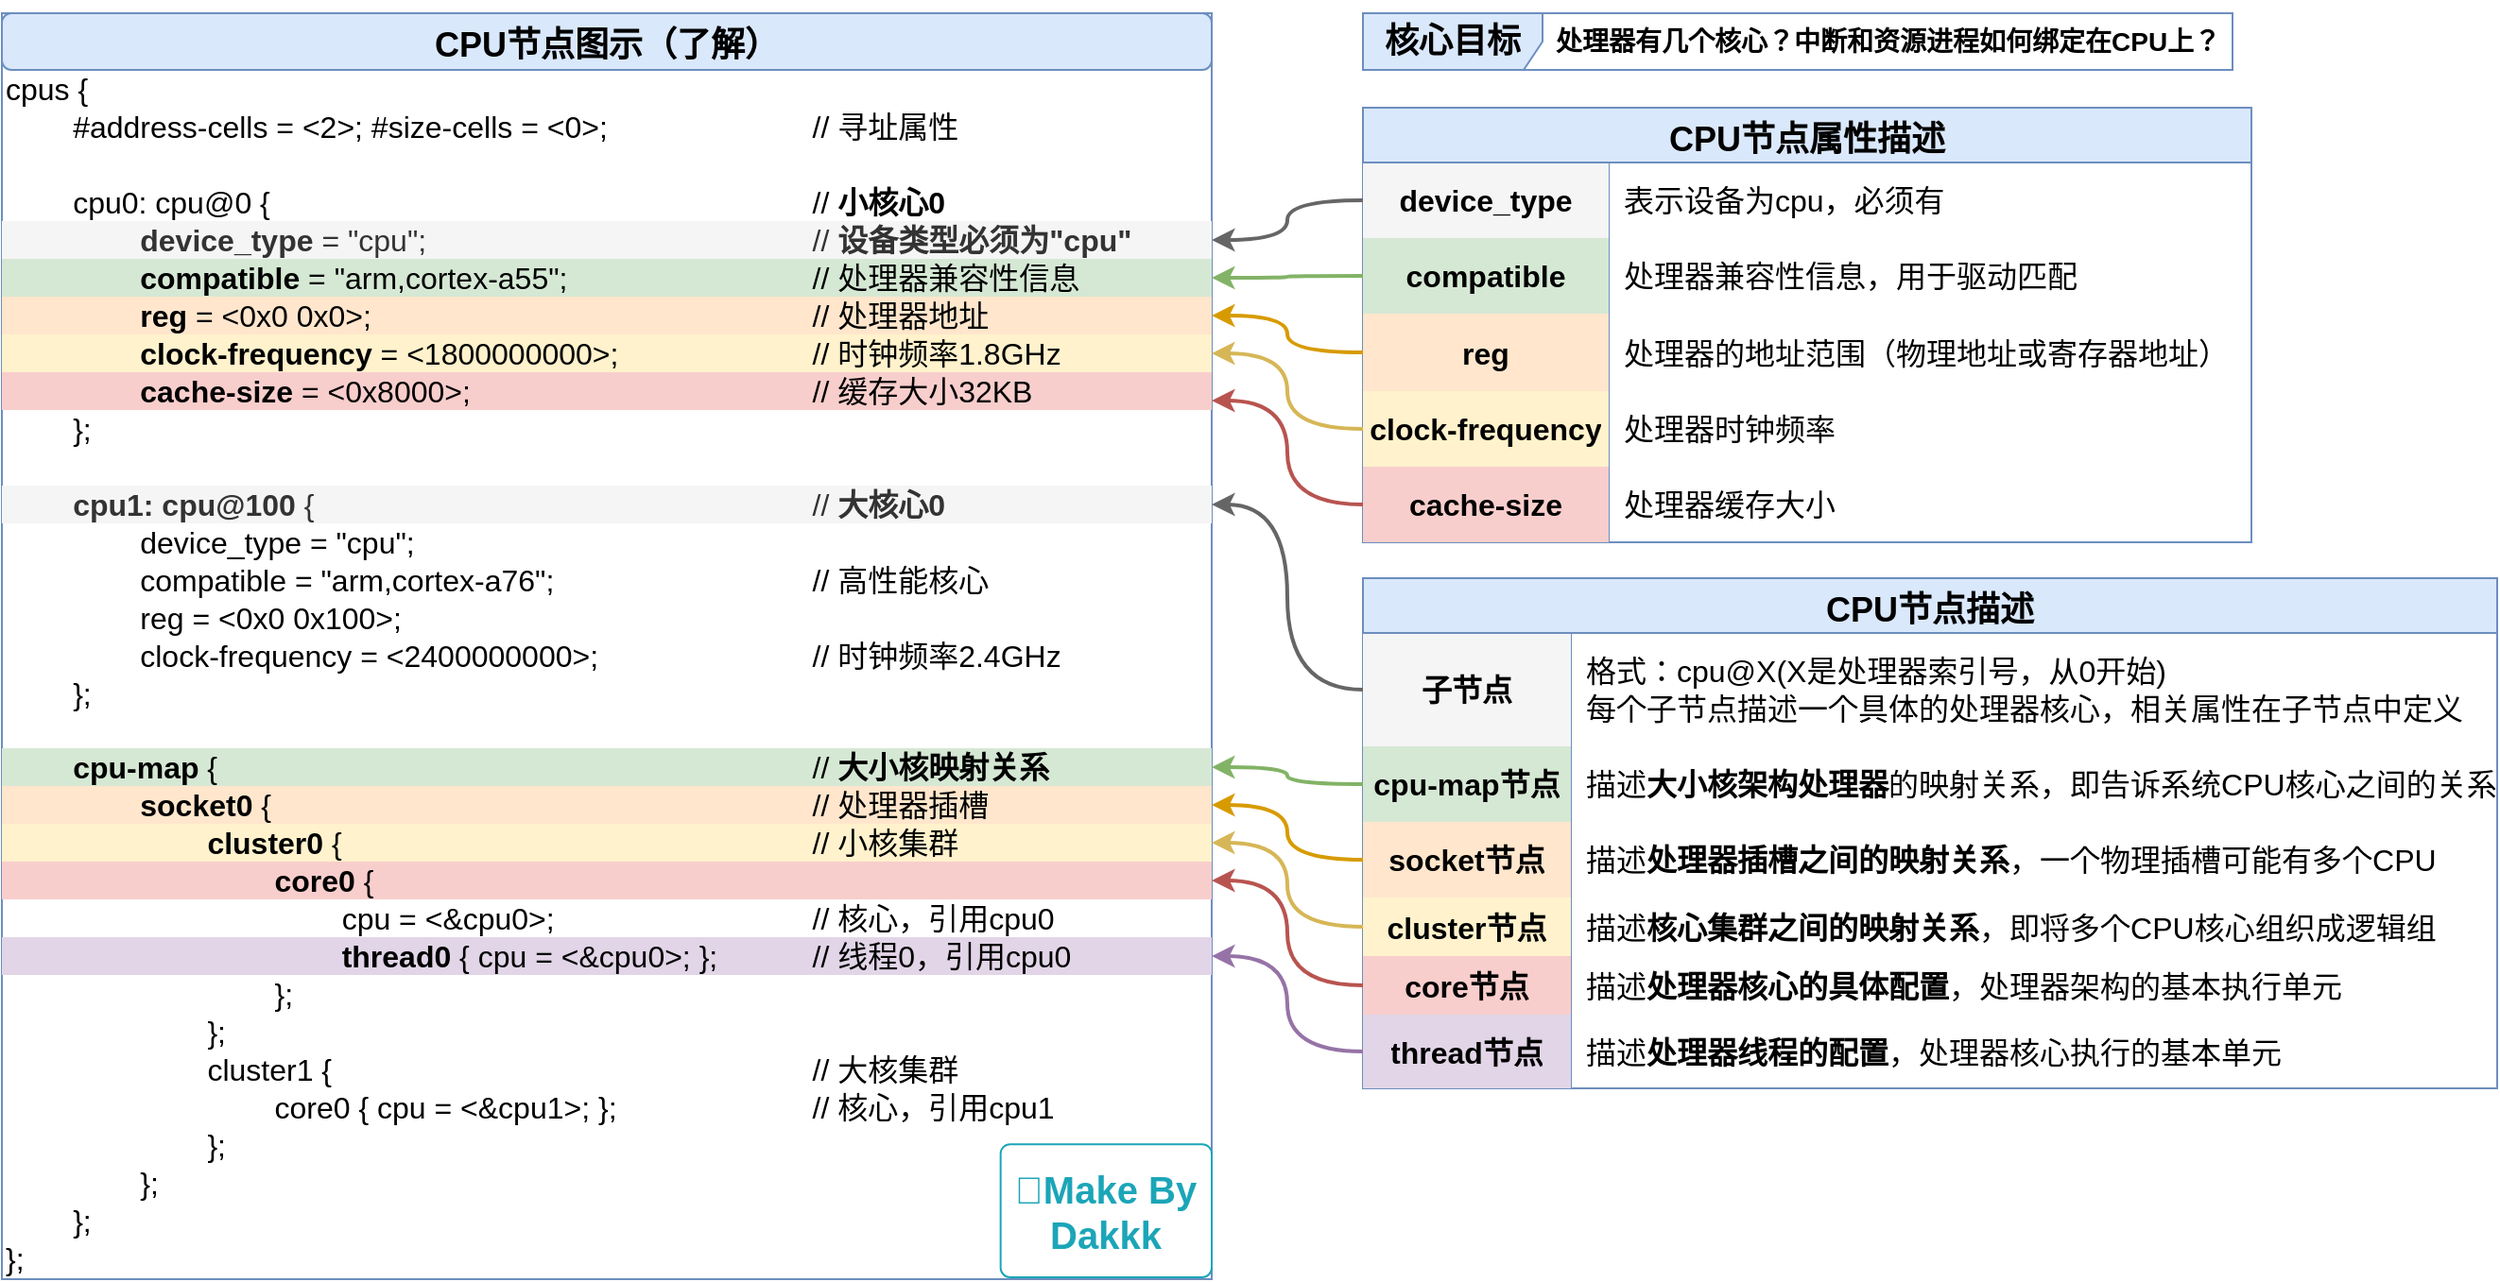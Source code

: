 <mxfile version="27.0.9">
  <diagram name="第 1 页" id="QKNDV0SM_LKnKXfX4w_e">
    <mxGraphModel dx="2066" dy="1201" grid="1" gridSize="10" guides="1" tooltips="1" connect="1" arrows="1" fold="1" page="1" pageScale="1" pageWidth="1169" pageHeight="1654" math="0" shadow="0">
      <root>
        <mxCell id="0" />
        <mxCell id="1" parent="0" />
        <mxCell id="xU4-6NgqVHHuxfTaZMjm-60" value="" style="rounded=0;whiteSpace=wrap;html=1;fillColor=none;strokeColor=#6c8ebf;" parent="1" vertex="1">
          <mxGeometry x="40" y="20" width="640" height="670" as="geometry" />
        </mxCell>
        <mxCell id="xU4-6NgqVHHuxfTaZMjm-61" value="&lt;div style=&quot;line-height: 10%;&quot;&gt;&lt;h1 style=&quot;line-height: 10%;&quot;&gt;&lt;font&gt;&lt;span style=&quot;font-size: 18px; line-height: 10%;&quot;&gt;CPU节点图示（了解）&lt;/span&gt;&lt;/font&gt;&lt;/h1&gt;&lt;/div&gt;" style="html=1;shadow=0;dashed=0;shape=mxgraph.bootstrap.rrect;rSize=5;strokeColor=#6c8ebf;strokeWidth=1;fillColor=#dae8fc;whiteSpace=wrap;align=center;verticalAlign=middle;spacingLeft=0;fontStyle=1;fontSize=14;spacing=5;" parent="1" vertex="1">
          <mxGeometry x="40" y="20" width="640" height="30" as="geometry" />
        </mxCell>
        <mxCell id="xU4-6NgqVHHuxfTaZMjm-62" value="&lt;span style=&quot;font-size: 16px;&quot;&gt;cpus {&lt;/span&gt;" style="text;html=1;align=left;verticalAlign=middle;whiteSpace=wrap;rounded=0;dashed=1;fontSize=14;strokeColor=none;" parent="1" vertex="1">
          <mxGeometry x="40" y="50" width="640" height="20" as="geometry" />
        </mxCell>
        <mxCell id="xU4-6NgqVHHuxfTaZMjm-63" value="&lt;span style=&quot;font-size: 16px; white-space: pre;&quot;&gt;&#x9;&lt;/span&gt;&lt;span style=&quot;font-size: 16px;&quot;&gt;cpu0: cpu@0 { &lt;span style=&quot;white-space: pre;&quot;&gt;&#x9;&lt;/span&gt;&lt;span style=&quot;white-space: pre;&quot;&gt;&#x9;&lt;/span&gt;&lt;span style=&quot;white-space: pre;&quot;&gt;&#x9;&lt;/span&gt;&lt;span style=&quot;white-space: pre;&quot;&gt;&#x9;&lt;/span&gt;&lt;span style=&quot;white-space: pre;&quot;&gt;&#x9;&lt;/span&gt;&lt;span style=&quot;white-space: pre;&quot;&gt;&#x9;&lt;/span&gt;&lt;span style=&quot;white-space: pre;&quot;&gt;&#x9;&lt;/span&gt;&lt;span style=&quot;white-space: pre;&quot;&gt;&#x9;&lt;/span&gt;// &lt;b&gt;小核心0&lt;/b&gt;&lt;/span&gt;" style="text;html=1;align=left;verticalAlign=middle;whiteSpace=wrap;rounded=0;dashed=1;fontSize=14;fillColor=none;strokeColor=none;" parent="1" vertex="1">
          <mxGeometry x="40" y="110" width="640" height="20" as="geometry" />
        </mxCell>
        <mxCell id="xU4-6NgqVHHuxfTaZMjm-64" value="&lt;span style=&quot;font-size: 16px;&quot;&gt;&lt;span style=&quot;white-space: pre;&quot;&gt;&#x9;&lt;span style=&quot;white-space: pre;&quot;&gt;&#x9;&lt;/span&gt;&lt;/span&gt;&lt;b&gt;device_type &lt;/b&gt;= &quot;cpu&quot;; &lt;span style=&quot;white-space: pre;&quot;&gt;&#x9;&lt;/span&gt;&lt;span style=&quot;white-space: pre;&quot;&gt;&#x9;&lt;/span&gt;&lt;span style=&quot;white-space: pre;&quot;&gt;&#x9;&lt;/span&gt;&lt;span style=&quot;white-space: pre;&quot;&gt;&#x9;&lt;/span&gt;&lt;span style=&quot;white-space: pre;&quot;&gt;&#x9;&lt;/span&gt;&lt;span style=&quot;white-space: pre;&quot;&gt;&#x9;&lt;/span&gt;// &lt;b&gt;设备类型必须为&quot;cpu&quot;&lt;/b&gt;&lt;/span&gt;" style="text;html=1;align=left;verticalAlign=middle;whiteSpace=wrap;rounded=0;dashed=1;fontSize=14;fillColor=#f5f5f5;strokeColor=none;fontColor=#333333;" parent="1" vertex="1">
          <mxGeometry x="40" y="130" width="640" height="20" as="geometry" />
        </mxCell>
        <mxCell id="xU4-6NgqVHHuxfTaZMjm-65" value="&lt;span style=&quot;font-size: 16px;&quot;&gt;&lt;span style=&quot;white-space: pre;&quot;&gt;&#x9;&lt;/span&gt;&lt;span style=&quot;white-space: pre;&quot;&gt;&#x9;&lt;/span&gt;&lt;b&gt;reg &lt;/b&gt;= &amp;lt;0x0 0x0&amp;gt;; &lt;span style=&quot;white-space: pre;&quot;&gt;&#x9;&lt;/span&gt;&lt;span style=&quot;white-space: pre;&quot;&gt;&#x9;&lt;/span&gt;&lt;span style=&quot;white-space: pre;&quot;&gt;&#x9;&lt;/span&gt;&lt;span style=&quot;white-space: pre;&quot;&gt;&#x9;&lt;/span&gt;&lt;span style=&quot;white-space: pre;&quot;&gt;&#x9;&lt;/span&gt;&lt;span style=&quot;white-space: pre;&quot;&gt;&#x9;&lt;/span&gt;&lt;span style=&quot;white-space: pre;&quot;&gt;&#x9;&lt;/span&gt;// 处理器地址&lt;/span&gt;" style="text;html=1;align=left;verticalAlign=middle;whiteSpace=wrap;rounded=0;dashed=1;fontSize=14;fillColor=#ffe6cc;strokeColor=none;" parent="1" vertex="1">
          <mxGeometry x="40" y="170" width="640" height="20" as="geometry" />
        </mxCell>
        <mxCell id="xU4-6NgqVHHuxfTaZMjm-67" value="&lt;span style=&quot;font-size: 16px;&quot;&gt;&lt;span style=&quot;white-space: pre;&quot;&gt;&#x9;&lt;/span&gt;};&lt;/span&gt;" style="text;html=1;align=left;verticalAlign=middle;whiteSpace=wrap;rounded=0;dashed=1;fontSize=14;fillColor=none;strokeColor=none;" parent="1" vertex="1">
          <mxGeometry x="40" y="230" width="640" height="20" as="geometry" />
        </mxCell>
        <mxCell id="xU4-6NgqVHHuxfTaZMjm-89" value="" style="shape=table;startSize=0;container=1;collapsible=0;childLayout=tableLayout;fixedRows=1;rowLines=0;fontStyle=0;strokeColor=#6c8ebf;fontSize=16;fillColor=none;" parent="1" vertex="1">
          <mxGeometry x="760" y="348" width="600" height="241" as="geometry" />
        </mxCell>
        <mxCell id="xU4-6NgqVHHuxfTaZMjm-93" value="" style="shape=tableRow;horizontal=0;startSize=0;swimlaneHead=0;swimlaneBody=0;top=0;left=0;bottom=0;right=0;collapsible=0;dropTarget=0;fillColor=none;points=[[0,0.5],[1,0.5]];portConstraint=eastwest;strokeColor=inherit;fontSize=16;" parent="xU4-6NgqVHHuxfTaZMjm-89" vertex="1">
          <mxGeometry width="600" height="60" as="geometry" />
        </mxCell>
        <mxCell id="xU4-6NgqVHHuxfTaZMjm-94" value="&lt;b&gt;&lt;font style=&quot;color: light-dark(rgb(0, 0, 0), rgb(255, 255, 255));&quot;&gt;子节点&lt;/font&gt;&lt;/b&gt;" style="shape=partialRectangle;html=1;whiteSpace=wrap;connectable=0;top=0;left=0;bottom=0;right=0;overflow=hidden;pointerEvents=1;fontSize=16;fillColor=#f5f5f5;fontColor=#333333;strokeColor=#666666;" parent="xU4-6NgqVHHuxfTaZMjm-93" vertex="1">
          <mxGeometry width="110" height="60" as="geometry">
            <mxRectangle width="110" height="60" as="alternateBounds" />
          </mxGeometry>
        </mxCell>
        <mxCell id="xU4-6NgqVHHuxfTaZMjm-95" value="格式：cpu@X(X是处理器索引号，从0开始)&lt;br&gt;每个子节点描述一个具体的处理器核心，相关属性在子节点中定义" style="shape=partialRectangle;html=1;whiteSpace=wrap;connectable=0;fillColor=none;top=0;left=0;bottom=0;right=0;align=left;spacingLeft=6;overflow=hidden;strokeColor=inherit;fontSize=16;" parent="xU4-6NgqVHHuxfTaZMjm-93" vertex="1">
          <mxGeometry x="110" width="490" height="60" as="geometry">
            <mxRectangle width="490" height="60" as="alternateBounds" />
          </mxGeometry>
        </mxCell>
        <mxCell id="xU4-6NgqVHHuxfTaZMjm-96" value="" style="shape=tableRow;horizontal=0;startSize=0;swimlaneHead=0;swimlaneBody=0;top=0;left=0;bottom=0;right=0;collapsible=0;dropTarget=0;fillColor=none;points=[[0,0.5],[1,0.5]];portConstraint=eastwest;strokeColor=inherit;fontSize=16;" parent="xU4-6NgqVHHuxfTaZMjm-89" vertex="1">
          <mxGeometry y="60" width="600" height="40" as="geometry" />
        </mxCell>
        <mxCell id="xU4-6NgqVHHuxfTaZMjm-97" value="&lt;b&gt;&lt;font style=&quot;color: light-dark(rgb(0, 0, 0), rgb(255, 255, 255));&quot;&gt;cpu-map节点&lt;/font&gt;&lt;/b&gt;" style="shape=partialRectangle;html=1;whiteSpace=wrap;connectable=0;fillColor=#d5e8d4;top=0;left=0;bottom=0;right=0;overflow=hidden;pointerEvents=1;strokeColor=#82b366;fontSize=16;" parent="xU4-6NgqVHHuxfTaZMjm-96" vertex="1">
          <mxGeometry width="110" height="40" as="geometry">
            <mxRectangle width="110" height="40" as="alternateBounds" />
          </mxGeometry>
        </mxCell>
        <mxCell id="xU4-6NgqVHHuxfTaZMjm-98" value="描述&lt;b&gt;大小核架构处理器&lt;/b&gt;的映射关系，即告诉系统CPU核心之间的关系" style="shape=partialRectangle;html=1;whiteSpace=wrap;connectable=0;fillColor=none;top=0;left=0;bottom=0;right=0;align=left;spacingLeft=6;overflow=hidden;strokeColor=inherit;fontSize=16;" parent="xU4-6NgqVHHuxfTaZMjm-96" vertex="1">
          <mxGeometry x="110" width="490" height="40" as="geometry">
            <mxRectangle width="490" height="40" as="alternateBounds" />
          </mxGeometry>
        </mxCell>
        <mxCell id="xU4-6NgqVHHuxfTaZMjm-99" value="" style="shape=tableRow;horizontal=0;startSize=0;swimlaneHead=0;swimlaneBody=0;top=0;left=0;bottom=0;right=0;collapsible=0;dropTarget=0;fillColor=none;points=[[0,0.5],[1,0.5]];portConstraint=eastwest;strokeColor=inherit;fontSize=16;" parent="xU4-6NgqVHHuxfTaZMjm-89" vertex="1">
          <mxGeometry y="100" width="600" height="40" as="geometry" />
        </mxCell>
        <mxCell id="xU4-6NgqVHHuxfTaZMjm-100" value="&lt;b&gt;&lt;font style=&quot;color: light-dark(rgb(0, 0, 0), rgb(255, 255, 255));&quot;&gt;socket节点&lt;/font&gt;&lt;/b&gt;" style="shape=partialRectangle;html=1;whiteSpace=wrap;connectable=0;fillColor=#ffe6cc;top=0;left=0;bottom=0;right=0;overflow=hidden;pointerEvents=1;strokeColor=#d79b00;fontSize=16;" parent="xU4-6NgqVHHuxfTaZMjm-99" vertex="1">
          <mxGeometry width="110" height="40" as="geometry">
            <mxRectangle width="110" height="40" as="alternateBounds" />
          </mxGeometry>
        </mxCell>
        <mxCell id="xU4-6NgqVHHuxfTaZMjm-101" value="描述&lt;b&gt;处理器插槽之间的映射关系&lt;/b&gt;，一个物理插槽可能有多个CPU" style="shape=partialRectangle;html=1;whiteSpace=wrap;connectable=0;fillColor=none;top=0;left=0;bottom=0;right=0;align=left;spacingLeft=6;overflow=hidden;strokeColor=inherit;fontSize=16;" parent="xU4-6NgqVHHuxfTaZMjm-99" vertex="1">
          <mxGeometry x="110" width="490" height="40" as="geometry">
            <mxRectangle width="490" height="40" as="alternateBounds" />
          </mxGeometry>
        </mxCell>
        <mxCell id="xU4-6NgqVHHuxfTaZMjm-102" value="" style="shape=tableRow;horizontal=0;startSize=0;swimlaneHead=0;swimlaneBody=0;top=0;left=0;bottom=0;right=0;collapsible=0;dropTarget=0;fillColor=none;points=[[0,0.5],[1,0.5]];portConstraint=eastwest;strokeColor=inherit;fontSize=16;" parent="xU4-6NgqVHHuxfTaZMjm-89" vertex="1">
          <mxGeometry y="140" width="600" height="31" as="geometry" />
        </mxCell>
        <mxCell id="xU4-6NgqVHHuxfTaZMjm-103" value="&lt;b&gt;&lt;font style=&quot;color: light-dark(rgb(0, 0, 0), rgb(255, 255, 255));&quot;&gt;cluster节点&lt;/font&gt;&lt;/b&gt;" style="shape=partialRectangle;html=1;whiteSpace=wrap;connectable=0;fillColor=#fff2cc;top=0;left=0;bottom=0;right=0;overflow=hidden;pointerEvents=1;strokeColor=#d6b656;fontSize=16;" parent="xU4-6NgqVHHuxfTaZMjm-102" vertex="1">
          <mxGeometry width="110" height="31" as="geometry">
            <mxRectangle width="110" height="31" as="alternateBounds" />
          </mxGeometry>
        </mxCell>
        <mxCell id="xU4-6NgqVHHuxfTaZMjm-104" value="描述&lt;b&gt;核心集群之间的映射关系&lt;/b&gt;，即将多个CPU核心组织成逻辑组" style="shape=partialRectangle;html=1;whiteSpace=wrap;connectable=0;fillColor=none;top=0;left=0;bottom=0;right=0;align=left;spacingLeft=6;overflow=hidden;strokeColor=inherit;fontSize=16;" parent="xU4-6NgqVHHuxfTaZMjm-102" vertex="1">
          <mxGeometry x="110" width="490" height="31" as="geometry">
            <mxRectangle width="490" height="31" as="alternateBounds" />
          </mxGeometry>
        </mxCell>
        <mxCell id="xU4-6NgqVHHuxfTaZMjm-203" value="" style="shape=tableRow;horizontal=0;startSize=0;swimlaneHead=0;swimlaneBody=0;top=0;left=0;bottom=0;right=0;collapsible=0;dropTarget=0;fillColor=none;points=[[0,0.5],[1,0.5]];portConstraint=eastwest;strokeColor=inherit;fontSize=16;" parent="xU4-6NgqVHHuxfTaZMjm-89" vertex="1">
          <mxGeometry y="171" width="600" height="31" as="geometry" />
        </mxCell>
        <mxCell id="xU4-6NgqVHHuxfTaZMjm-204" value="&lt;b&gt;&lt;font style=&quot;color: light-dark(rgb(0, 0, 0), rgb(255, 255, 255));&quot;&gt;core节点&lt;/font&gt;&lt;/b&gt;" style="shape=partialRectangle;html=1;whiteSpace=wrap;connectable=0;fillColor=#f8cecc;top=0;left=0;bottom=0;right=0;overflow=hidden;pointerEvents=1;strokeColor=#b85450;fontSize=16;" parent="xU4-6NgqVHHuxfTaZMjm-203" vertex="1">
          <mxGeometry width="110" height="31" as="geometry">
            <mxRectangle width="110" height="31" as="alternateBounds" />
          </mxGeometry>
        </mxCell>
        <mxCell id="xU4-6NgqVHHuxfTaZMjm-205" value="描述&lt;b&gt;处理器核心的具体配置&lt;/b&gt;，处理器架构的基本执行单元" style="shape=partialRectangle;html=1;whiteSpace=wrap;connectable=0;fillColor=none;top=0;left=0;bottom=0;right=0;align=left;spacingLeft=6;overflow=hidden;strokeColor=inherit;fontSize=16;" parent="xU4-6NgqVHHuxfTaZMjm-203" vertex="1">
          <mxGeometry x="110" width="490" height="31" as="geometry">
            <mxRectangle width="490" height="31" as="alternateBounds" />
          </mxGeometry>
        </mxCell>
        <mxCell id="xU4-6NgqVHHuxfTaZMjm-206" value="" style="shape=tableRow;horizontal=0;startSize=0;swimlaneHead=0;swimlaneBody=0;top=0;left=0;bottom=0;right=0;collapsible=0;dropTarget=0;fillColor=none;points=[[0,0.5],[1,0.5]];portConstraint=eastwest;strokeColor=inherit;fontSize=16;" parent="xU4-6NgqVHHuxfTaZMjm-89" vertex="1">
          <mxGeometry y="202" width="600" height="39" as="geometry" />
        </mxCell>
        <mxCell id="xU4-6NgqVHHuxfTaZMjm-207" value="&lt;b&gt;thread节点&lt;/b&gt;" style="shape=partialRectangle;html=1;whiteSpace=wrap;connectable=0;fillColor=#e1d5e7;top=0;left=0;bottom=0;right=0;overflow=hidden;pointerEvents=1;strokeColor=#9673a6;fontSize=16;" parent="xU4-6NgqVHHuxfTaZMjm-206" vertex="1">
          <mxGeometry width="110" height="39" as="geometry">
            <mxRectangle width="110" height="39" as="alternateBounds" />
          </mxGeometry>
        </mxCell>
        <mxCell id="xU4-6NgqVHHuxfTaZMjm-208" value="描述&lt;b&gt;处理器线程的配置&lt;/b&gt;，处理器核心执行的基本单元" style="shape=partialRectangle;html=1;whiteSpace=wrap;connectable=0;fillColor=none;top=0;left=0;bottom=0;right=0;align=left;spacingLeft=6;overflow=hidden;strokeColor=inherit;fontSize=16;" parent="xU4-6NgqVHHuxfTaZMjm-206" vertex="1">
          <mxGeometry x="110" width="490" height="39" as="geometry">
            <mxRectangle width="490" height="39" as="alternateBounds" />
          </mxGeometry>
        </mxCell>
        <mxCell id="xU4-6NgqVHHuxfTaZMjm-111" value="&lt;h1&gt;&lt;font style=&quot;&quot;&gt;&lt;font style=&quot;font-size: 18px;&quot;&gt;CPU节点描述&lt;/font&gt;&lt;br&gt;&lt;/font&gt;&lt;/h1&gt;" style="rounded=0;whiteSpace=wrap;html=1;fillColor=#dae8fc;strokeColor=#6c8ebf;" parent="1" vertex="1">
          <mxGeometry x="760" y="319" width="600" height="29" as="geometry" />
        </mxCell>
        <mxCell id="xU4-6NgqVHHuxfTaZMjm-112" value="&lt;span style=&quot;font-size: 16px;&quot;&gt;&lt;span style=&quot;white-space: pre;&quot;&gt;&#x9;&lt;/span&gt;#address-cells = &amp;lt;2&amp;gt;; #size-cells = &amp;lt;0&amp;gt;;&amp;nbsp; &amp;nbsp; &amp;nbsp; &amp;nbsp; &amp;nbsp; &lt;span style=&quot;white-space: pre;&quot;&gt;&#x9;&lt;/span&gt;&lt;span style=&quot;white-space: pre;&quot;&gt;&#x9;&lt;/span&gt;// 寻址属性&lt;/span&gt;" style="text;html=1;align=left;verticalAlign=middle;whiteSpace=wrap;rounded=0;dashed=1;fontSize=14;fillColor=none;strokeColor=none;" parent="1" vertex="1">
          <mxGeometry x="40" y="70" width="640" height="20" as="geometry" />
        </mxCell>
        <mxCell id="xU4-6NgqVHHuxfTaZMjm-119" value="&lt;span style=&quot;font-size: 16px;&quot;&gt;&lt;span style=&quot;white-space: pre;&quot;&gt;&#x9;&lt;/span&gt;&lt;span style=&quot;white-space: pre;&quot;&gt;&#x9;&lt;/span&gt;&lt;b&gt;compatible &lt;/b&gt;= &quot;arm,cortex-a55&quot;; &lt;span style=&quot;white-space: pre;&quot;&gt;&#x9;&lt;/span&gt;&lt;span style=&quot;white-space: pre;&quot;&gt;&#x9;&lt;/span&gt;&lt;span style=&quot;white-space: pre;&quot;&gt;&#x9;&lt;/span&gt;&lt;span style=&quot;white-space: pre;&quot;&gt;&#x9;&lt;/span&gt;// 处理器兼容性信息&lt;/span&gt;" style="text;html=1;align=left;verticalAlign=middle;whiteSpace=wrap;rounded=0;dashed=1;fontSize=14;fillColor=#d5e8d4;strokeColor=none;" parent="1" vertex="1">
          <mxGeometry x="40" y="150" width="640" height="20" as="geometry" />
        </mxCell>
        <mxCell id="xU4-6NgqVHHuxfTaZMjm-120" value="&lt;span style=&quot;font-size: 16px;&quot;&gt;&lt;span style=&quot;white-space: pre;&quot;&gt;&#x9;&lt;/span&gt;&lt;span style=&quot;white-space: pre;&quot;&gt;&#x9;&lt;/span&gt;&lt;b&gt;clock-frequency&lt;/b&gt; = &amp;lt;1800000000&amp;gt;; &lt;span style=&quot;white-space: pre;&quot;&gt;&#x9;&lt;/span&gt;&lt;span style=&quot;white-space: pre;&quot;&gt;&#x9;&lt;/span&gt;&lt;span style=&quot;white-space: pre;&quot;&gt;&#x9;&lt;/span&gt;// 时钟频率1.8GHz&lt;/span&gt;" style="text;html=1;align=left;verticalAlign=middle;whiteSpace=wrap;rounded=0;dashed=1;fontSize=14;fillColor=#fff2cc;strokeColor=none;" parent="1" vertex="1">
          <mxGeometry x="40" y="190" width="640" height="20" as="geometry" />
        </mxCell>
        <mxCell id="xU4-6NgqVHHuxfTaZMjm-133" value="&lt;span style=&quot;font-size: 16px;&quot;&gt;&lt;span style=&quot;white-space: pre;&quot;&gt;&#x9;&lt;/span&gt;};&lt;/span&gt;" style="text;html=1;align=left;verticalAlign=middle;whiteSpace=wrap;rounded=0;dashed=1;fontSize=14;fillColor=none;strokeColor=none;" parent="1" vertex="1">
          <mxGeometry x="40" y="370" width="640" height="20" as="geometry" />
        </mxCell>
        <mxCell id="xU4-6NgqVHHuxfTaZMjm-134" value="&lt;span style=&quot;font-size: 16px;&quot;&gt;&lt;span style=&quot;white-space: pre;&quot;&gt;&#x9;&lt;/span&gt;&lt;span style=&quot;white-space: pre;&quot;&gt;&#x9;&lt;/span&gt;clock-frequency = &amp;lt;2400000000&amp;gt;; &lt;span style=&quot;white-space: pre;&quot;&gt;&#x9;&lt;/span&gt;&lt;span style=&quot;white-space: pre;&quot;&gt;&#x9;&lt;/span&gt;&lt;span style=&quot;white-space: pre;&quot;&gt;&#x9;&lt;/span&gt;// 时钟频率2.4GHz&lt;/span&gt;" style="text;html=1;align=left;verticalAlign=middle;whiteSpace=wrap;rounded=0;dashed=1;fontSize=14;fillColor=none;strokeColor=none;" parent="1" vertex="1">
          <mxGeometry x="40" y="350" width="640" height="20" as="geometry" />
        </mxCell>
        <mxCell id="xU4-6NgqVHHuxfTaZMjm-135" value="&lt;span style=&quot;font-size: 16px;&quot;&gt;&lt;span style=&quot;white-space: pre;&quot;&gt;&#x9;&lt;/span&gt;&lt;span style=&quot;white-space: pre;&quot;&gt;&#x9;&lt;/span&gt;reg = &amp;lt;0x0 0x100&amp;gt;; &lt;span style=&quot;white-space: pre;&quot;&gt;&#x9;&lt;/span&gt;&lt;span style=&quot;white-space: pre;&quot;&gt;&#x9;&lt;/span&gt;&lt;span style=&quot;white-space: pre;&quot;&gt;&#x9;&lt;/span&gt;&lt;span style=&quot;white-space: pre;&quot;&gt;&#x9;&lt;/span&gt;&lt;span style=&quot;white-space: pre;&quot;&gt;&#x9;&lt;/span&gt;&lt;span style=&quot;white-space: pre;&quot;&gt;&#x9;&lt;/span&gt;&lt;span style=&quot;white-space: pre;&quot;&gt;&#x9;&lt;/span&gt;&lt;/span&gt;" style="text;html=1;align=left;verticalAlign=middle;whiteSpace=wrap;rounded=0;dashed=1;fontSize=14;fillColor=none;strokeColor=none;" parent="1" vertex="1">
          <mxGeometry x="40" y="330" width="640" height="20" as="geometry" />
        </mxCell>
        <mxCell id="xU4-6NgqVHHuxfTaZMjm-136" value="&lt;span style=&quot;font-size: 16px;&quot;&gt;&lt;span style=&quot;white-space: pre;&quot;&gt;&#x9;&lt;/span&gt;&lt;span style=&quot;white-space: pre;&quot;&gt;&#x9;&lt;/span&gt;compatible = &quot;arm,cortex-a76&quot;; &lt;span style=&quot;white-space: pre;&quot;&gt;&#x9;&lt;/span&gt;&lt;span style=&quot;white-space: pre;&quot;&gt;&#x9;&lt;/span&gt;&lt;span style=&quot;white-space: pre;&quot;&gt;&#x9;&lt;/span&gt;&lt;span style=&quot;white-space: pre;&quot;&gt;&#x9;&lt;/span&gt;// 高性能核心&lt;/span&gt;" style="text;html=1;align=left;verticalAlign=middle;whiteSpace=wrap;rounded=0;dashed=1;fontSize=14;fillColor=none;strokeColor=none;" parent="1" vertex="1">
          <mxGeometry x="40" y="310" width="640" height="20" as="geometry" />
        </mxCell>
        <mxCell id="xU4-6NgqVHHuxfTaZMjm-137" value="&lt;span style=&quot;font-size: 16px;&quot;&gt;&lt;span style=&quot;white-space: pre;&quot;&gt;&#x9;&lt;span style=&quot;white-space: pre;&quot;&gt;&#x9;&lt;/span&gt;&lt;/span&gt;device_type = &quot;cpu&quot;; &lt;span style=&quot;white-space: pre;&quot;&gt;&#x9;&lt;/span&gt;&lt;span style=&quot;white-space: pre;&quot;&gt;&#x9;&lt;/span&gt;&lt;span style=&quot;white-space: pre;&quot;&gt;&#x9;&lt;/span&gt;&lt;span style=&quot;white-space: pre;&quot;&gt;&#x9;&lt;/span&gt;&lt;span style=&quot;white-space: pre;&quot;&gt;&#x9;&lt;/span&gt;&lt;span style=&quot;white-space: pre;&quot;&gt;&#x9;&lt;/span&gt;&lt;/span&gt;" style="text;html=1;align=left;verticalAlign=middle;whiteSpace=wrap;rounded=0;dashed=1;fontSize=14;fillColor=none;strokeColor=none;" parent="1" vertex="1">
          <mxGeometry x="40" y="290" width="640" height="20" as="geometry" />
        </mxCell>
        <mxCell id="xU4-6NgqVHHuxfTaZMjm-138" value="&lt;span style=&quot;font-size: 16px; white-space: pre;&quot;&gt;&#x9;&lt;/span&gt;&lt;span style=&quot;font-size: 16px;&quot;&gt;&lt;b&gt;cpu1: cpu@100&lt;/b&gt; { &lt;span style=&quot;white-space: pre;&quot;&gt;&#x9;&lt;/span&gt;&lt;span style=&quot;white-space: pre;&quot;&gt;&#x9;&lt;/span&gt;&lt;span style=&quot;white-space: pre;&quot;&gt;&#x9;&lt;/span&gt;&lt;span style=&quot;white-space: pre;&quot;&gt;&#x9;&lt;/span&gt;&lt;span style=&quot;white-space: pre;&quot;&gt;&#x9;&lt;/span&gt;&lt;span style=&quot;white-space: pre;&quot;&gt;&#x9;&lt;/span&gt;&lt;span style=&quot;white-space: pre;&quot;&gt;&#x9;&lt;/span&gt;&lt;span style=&quot;white-space: pre;&quot;&gt;&#x9;&lt;/span&gt;// &lt;b&gt;大核心0&lt;/b&gt;&lt;/span&gt;" style="text;html=1;align=left;verticalAlign=middle;whiteSpace=wrap;rounded=0;dashed=1;fontSize=14;fillColor=#f5f5f5;strokeColor=none;fontColor=#333333;" parent="1" vertex="1">
          <mxGeometry x="40" y="270" width="640" height="20" as="geometry" />
        </mxCell>
        <mxCell id="xU4-6NgqVHHuxfTaZMjm-139" value="&lt;font style=&quot;font-size: 16px;&quot;&gt;&lt;span style=&quot;white-space: pre;&quot;&gt;&#x9;&lt;/span&gt;&lt;b&gt;cpu-map&lt;/b&gt; { &lt;span style=&quot;white-space: pre;&quot;&gt;&#x9;&lt;/span&gt;&lt;span style=&quot;white-space: pre;&quot;&gt;&#x9;&lt;/span&gt;&lt;span style=&quot;white-space: pre;&quot;&gt;&#x9;&lt;/span&gt;&lt;span style=&quot;white-space: pre;&quot;&gt;&#x9;&lt;/span&gt;&lt;span style=&quot;white-space: pre;&quot;&gt;&#x9;&lt;/span&gt;&lt;span style=&quot;white-space: pre;&quot;&gt;&#x9;&lt;/span&gt;&lt;span style=&quot;white-space: pre;&quot;&gt;&#x9;&lt;/span&gt;&lt;span style=&quot;white-space: pre;&quot;&gt;&#x9;&lt;/span&gt;&lt;span style=&quot;white-space: pre;&quot;&gt;&#x9;&lt;/span&gt;// &lt;b&gt;大小核映射关系&lt;/b&gt;&lt;/font&gt;" style="text;html=1;align=left;verticalAlign=middle;whiteSpace=wrap;rounded=0;dashed=1;fontSize=14;fillColor=#d5e8d4;strokeColor=none;" parent="1" vertex="1">
          <mxGeometry x="40" y="409" width="640" height="20" as="geometry" />
        </mxCell>
        <mxCell id="xU4-6NgqVHHuxfTaZMjm-140" value="&lt;span style=&quot;font-size: 16px;&quot;&gt;&lt;span style=&quot;white-space: pre;&quot;&gt;&#x9;&lt;/span&gt;&lt;span style=&quot;white-space: pre;&quot;&gt;&#x9;&lt;/span&gt;&lt;b&gt;socket0&lt;/b&gt; { &lt;span style=&quot;white-space: pre;&quot;&gt;&#x9;&lt;/span&gt;&lt;span style=&quot;white-space: pre;&quot;&gt;&#x9;&lt;/span&gt;&lt;span style=&quot;white-space: pre;&quot;&gt;&#x9;&lt;/span&gt;&lt;span style=&quot;white-space: pre;&quot;&gt;&#x9;&lt;/span&gt;&lt;span style=&quot;white-space: pre;&quot;&gt;&#x9;&lt;/span&gt;&lt;span style=&quot;white-space: pre;&quot;&gt;&#x9;&lt;/span&gt;&lt;span style=&quot;white-space: pre;&quot;&gt;&#x9;&lt;/span&gt;&lt;span style=&quot;white-space: pre;&quot;&gt;&#x9;&lt;/span&gt;// 处理器插槽&lt;/span&gt;" style="text;html=1;align=left;verticalAlign=middle;whiteSpace=wrap;rounded=0;dashed=1;fontSize=14;fillColor=#ffe6cc;strokeColor=none;" parent="1" vertex="1">
          <mxGeometry x="40" y="429" width="640" height="20" as="geometry" />
        </mxCell>
        <mxCell id="xU4-6NgqVHHuxfTaZMjm-141" value="&lt;span style=&quot;font-size: 16px;&quot;&gt;&lt;span style=&quot;white-space: pre;&quot;&gt;&#x9;&lt;/span&gt;&lt;span style=&quot;white-space: pre;&quot;&gt;&#x9;&lt;/span&gt;&lt;span style=&quot;white-space: pre;&quot;&gt;&#x9;&lt;/span&gt;&lt;b&gt;cluster0&lt;/b&gt; { &lt;span style=&quot;white-space: pre;&quot;&gt;&#x9;&lt;/span&gt;&lt;span style=&quot;white-space: pre;&quot;&gt;&#x9;&lt;/span&gt;&lt;span style=&quot;white-space: pre;&quot;&gt;&#x9;&lt;/span&gt;&lt;span style=&quot;white-space: pre;&quot;&gt;&#x9;&lt;/span&gt;&lt;span style=&quot;white-space: pre;&quot;&gt;&#x9;&lt;/span&gt;&lt;span style=&quot;white-space: pre;&quot;&gt;&#x9;&lt;/span&gt;&lt;span style=&quot;white-space: pre;&quot;&gt;&#x9;&lt;/span&gt;// 小核集群&lt;/span&gt;" style="text;html=1;align=left;verticalAlign=middle;whiteSpace=wrap;rounded=0;dashed=1;fontSize=14;fillColor=#fff2cc;strokeColor=none;" parent="1" vertex="1">
          <mxGeometry x="40" y="449" width="640" height="20" as="geometry" />
        </mxCell>
        <mxCell id="xU4-6NgqVHHuxfTaZMjm-142" value="&lt;span style=&quot;font-size: 16px;&quot;&gt;&lt;span style=&quot;white-space: pre;&quot;&gt;&#x9;&lt;/span&gt;&lt;span style=&quot;white-space: pre;&quot;&gt;&#x9;&lt;/span&gt;&lt;span style=&quot;white-space: pre;&quot;&gt;&#x9;&lt;/span&gt;&lt;span style=&quot;white-space: pre;&quot;&gt;&#x9;&lt;/span&gt;&lt;b&gt;core0&lt;/b&gt; {&lt;span style=&quot;white-space: pre;&quot;&gt;&#x9;&lt;/span&gt;&lt;span style=&quot;white-space: pre;&quot;&gt;&#x9;&lt;/span&gt;&lt;span style=&quot;white-space: pre;&quot;&gt;&#x9;&lt;span style=&quot;white-space: pre;&quot;&gt;&#x9;&lt;/span&gt;&lt;span style=&quot;white-space: pre;&quot;&gt;&#x9;&lt;/span&gt;&lt;span style=&quot;white-space: pre;&quot;&gt;&#x9;&lt;/span&gt;&lt;span style=&quot;white-space: pre;&quot;&gt;&#x9;&lt;/span&gt;&lt;/span&gt;&lt;/span&gt;" style="text;html=1;align=left;verticalAlign=middle;whiteSpace=wrap;rounded=0;dashed=1;fontSize=14;fillColor=#f8cecc;strokeColor=none;" parent="1" vertex="1">
          <mxGeometry x="40" y="469" width="640" height="20" as="geometry" />
        </mxCell>
        <mxCell id="xU4-6NgqVHHuxfTaZMjm-143" value="&lt;span style=&quot;font-size: 16px;&quot;&gt;&lt;span style=&quot;white-space: pre;&quot;&gt;&#x9;&lt;/span&gt;&lt;span style=&quot;white-space: pre;&quot;&gt;&#x9;&lt;/span&gt;&lt;span style=&quot;white-space: pre;&quot;&gt;&#x9;&lt;/span&gt;};&lt;/span&gt;" style="text;html=1;align=left;verticalAlign=middle;whiteSpace=wrap;rounded=0;dashed=1;fontSize=14;fillColor=none;strokeColor=none;" parent="1" vertex="1">
          <mxGeometry x="40" y="549" width="640" height="20" as="geometry" />
        </mxCell>
        <mxCell id="xU4-6NgqVHHuxfTaZMjm-145" value="&lt;span style=&quot;font-size: 16px;&quot;&gt;&lt;span style=&quot;white-space: pre;&quot;&gt;&#x9;&lt;/span&gt;&lt;span style=&quot;white-space: pre;&quot;&gt;&#x9;&lt;/span&gt;&lt;span style=&quot;white-space: pre;&quot;&gt;&#x9;&lt;/span&gt;};&lt;/span&gt;" style="text;html=1;align=left;verticalAlign=middle;whiteSpace=wrap;rounded=0;dashed=1;fontSize=14;fillColor=none;strokeColor=none;" parent="1" vertex="1">
          <mxGeometry x="40" y="609" width="640" height="20" as="geometry" />
        </mxCell>
        <mxCell id="xU4-6NgqVHHuxfTaZMjm-146" value="&lt;span style=&quot;font-size: 16px;&quot;&gt;&lt;span style=&quot;white-space: pre;&quot;&gt;&#x9;&lt;/span&gt;&lt;span style=&quot;white-space: pre;&quot;&gt;&#x9;&lt;/span&gt;&lt;span style=&quot;white-space: pre;&quot;&gt;&#x9;&lt;/span&gt;&lt;span style=&quot;white-space: pre;&quot;&gt;&#x9;&lt;/span&gt;core0 { cpu = &amp;lt;&amp;amp;cpu1&amp;gt;; }; &lt;span style=&quot;white-space: pre;&quot;&gt;&#x9;&lt;/span&gt;&lt;span style=&quot;white-space: pre;&quot;&gt;&#x9;&lt;/span&gt;&lt;span style=&quot;white-space: pre;&quot;&gt;&#x9;&lt;/span&gt;// 核心，引用cpu1&lt;/span&gt;" style="text;html=1;align=left;verticalAlign=middle;whiteSpace=wrap;rounded=0;dashed=1;fontSize=14;fillColor=none;strokeColor=none;" parent="1" vertex="1">
          <mxGeometry x="40" y="589" width="640" height="20" as="geometry" />
        </mxCell>
        <mxCell id="xU4-6NgqVHHuxfTaZMjm-147" value="&lt;span style=&quot;font-size: 16px;&quot;&gt;&lt;span style=&quot;white-space: pre;&quot;&gt;&#x9;&lt;/span&gt;&lt;span style=&quot;white-space: pre;&quot;&gt;&#x9;&lt;/span&gt;&lt;span style=&quot;white-space: pre;&quot;&gt;&#x9;&lt;/span&gt;cluster1 { &lt;span style=&quot;white-space: pre;&quot;&gt;&#x9;&lt;/span&gt;&lt;span style=&quot;white-space: pre;&quot;&gt;&#x9;&lt;/span&gt;&lt;span style=&quot;white-space: pre;&quot;&gt;&#x9;&lt;/span&gt;&lt;span style=&quot;white-space: pre;&quot;&gt;&#x9;&lt;/span&gt;&lt;span style=&quot;white-space: pre;&quot;&gt;&#x9;&lt;/span&gt;&lt;span style=&quot;white-space: pre;&quot;&gt;&#x9;&lt;/span&gt;&lt;span style=&quot;white-space: pre;&quot;&gt;&#x9;&lt;/span&gt;// 大核集群&lt;/span&gt;" style="text;html=1;align=left;verticalAlign=middle;whiteSpace=wrap;rounded=0;dashed=1;fontSize=14;fillColor=none;strokeColor=none;" parent="1" vertex="1">
          <mxGeometry x="40" y="569" width="640" height="20" as="geometry" />
        </mxCell>
        <mxCell id="xU4-6NgqVHHuxfTaZMjm-148" value="&lt;span style=&quot;font-size: 16px;&quot;&gt;&lt;span style=&quot;white-space: pre;&quot;&gt;&#x9;&lt;/span&gt;&lt;span style=&quot;white-space: pre;&quot;&gt;&#x9;&lt;/span&gt;};&lt;/span&gt;" style="text;html=1;align=left;verticalAlign=middle;whiteSpace=wrap;rounded=0;dashed=1;fontSize=14;fillColor=none;strokeColor=none;" parent="1" vertex="1">
          <mxGeometry x="40" y="629" width="640" height="20" as="geometry" />
        </mxCell>
        <mxCell id="xU4-6NgqVHHuxfTaZMjm-149" value="&lt;span style=&quot;font-size: 16px;&quot;&gt;&lt;span style=&quot;white-space: pre;&quot;&gt;&#x9;&lt;/span&gt;};&lt;/span&gt;" style="text;html=1;align=left;verticalAlign=middle;whiteSpace=wrap;rounded=0;dashed=1;fontSize=14;fillColor=none;strokeColor=none;" parent="1" vertex="1">
          <mxGeometry x="40" y="649" width="640" height="20" as="geometry" />
        </mxCell>
        <mxCell id="xU4-6NgqVHHuxfTaZMjm-150" value="&lt;span style=&quot;font-size: 16px;&quot;&gt;};&lt;/span&gt;" style="text;html=1;align=left;verticalAlign=middle;whiteSpace=wrap;rounded=0;dashed=1;fontSize=14;fillColor=none;strokeColor=none;" parent="1" vertex="1">
          <mxGeometry x="40" y="669" width="640" height="20" as="geometry" />
        </mxCell>
        <mxCell id="xU4-6NgqVHHuxfTaZMjm-151" value="" style="shape=table;startSize=0;container=1;collapsible=0;childLayout=tableLayout;fixedRows=1;rowLines=0;fontStyle=0;strokeColor=#6c8ebf;fontSize=16;fillColor=none;" parent="1" vertex="1">
          <mxGeometry x="760" y="99" width="470" height="201" as="geometry" />
        </mxCell>
        <mxCell id="xU4-6NgqVHHuxfTaZMjm-158" value="" style="shape=tableRow;horizontal=0;startSize=0;swimlaneHead=0;swimlaneBody=0;top=0;left=0;bottom=0;right=0;collapsible=0;dropTarget=0;fillColor=none;points=[[0,0.5],[1,0.5]];portConstraint=eastwest;strokeColor=inherit;fontSize=16;" parent="xU4-6NgqVHHuxfTaZMjm-151" vertex="1">
          <mxGeometry width="470" height="40" as="geometry" />
        </mxCell>
        <mxCell id="xU4-6NgqVHHuxfTaZMjm-159" value="&lt;b&gt;&lt;font style=&quot;color: light-dark(rgb(0, 0, 0), rgb(255, 255, 255));&quot;&gt;device_type&lt;/font&gt;&lt;/b&gt;" style="shape=partialRectangle;html=1;whiteSpace=wrap;connectable=0;fillColor=#f5f5f5;top=0;left=0;bottom=0;right=0;overflow=hidden;pointerEvents=1;strokeColor=#666666;fontSize=16;fontColor=#333333;" parent="xU4-6NgqVHHuxfTaZMjm-158" vertex="1">
          <mxGeometry width="130" height="40" as="geometry">
            <mxRectangle width="130" height="40" as="alternateBounds" />
          </mxGeometry>
        </mxCell>
        <mxCell id="xU4-6NgqVHHuxfTaZMjm-160" value="表示设备为cpu，必须有" style="shape=partialRectangle;html=1;whiteSpace=wrap;connectable=0;fillColor=none;top=0;left=0;bottom=0;right=0;align=left;spacingLeft=6;overflow=hidden;strokeColor=inherit;fontSize=16;" parent="xU4-6NgqVHHuxfTaZMjm-158" vertex="1">
          <mxGeometry x="130" width="340" height="40" as="geometry">
            <mxRectangle width="340" height="40" as="alternateBounds" />
          </mxGeometry>
        </mxCell>
        <mxCell id="xU4-6NgqVHHuxfTaZMjm-161" value="" style="shape=tableRow;horizontal=0;startSize=0;swimlaneHead=0;swimlaneBody=0;top=0;left=0;bottom=0;right=0;collapsible=0;dropTarget=0;fillColor=none;points=[[0,0.5],[1,0.5]];portConstraint=eastwest;strokeColor=inherit;fontSize=16;" parent="xU4-6NgqVHHuxfTaZMjm-151" vertex="1">
          <mxGeometry y="40" width="470" height="40" as="geometry" />
        </mxCell>
        <mxCell id="xU4-6NgqVHHuxfTaZMjm-162" value="&lt;b&gt;compatible&lt;/b&gt;" style="shape=partialRectangle;html=1;whiteSpace=wrap;connectable=0;fillColor=#d5e8d4;top=0;left=0;bottom=0;right=0;overflow=hidden;pointerEvents=1;strokeColor=#82b366;fontSize=16;" parent="xU4-6NgqVHHuxfTaZMjm-161" vertex="1">
          <mxGeometry width="130" height="40" as="geometry">
            <mxRectangle width="130" height="40" as="alternateBounds" />
          </mxGeometry>
        </mxCell>
        <mxCell id="xU4-6NgqVHHuxfTaZMjm-163" value="处理器兼容性信息，用于驱动匹配" style="shape=partialRectangle;html=1;whiteSpace=wrap;connectable=0;fillColor=none;top=0;left=0;bottom=0;right=0;align=left;spacingLeft=6;overflow=hidden;strokeColor=inherit;fontSize=16;" parent="xU4-6NgqVHHuxfTaZMjm-161" vertex="1">
          <mxGeometry x="130" width="340" height="40" as="geometry">
            <mxRectangle width="340" height="40" as="alternateBounds" />
          </mxGeometry>
        </mxCell>
        <mxCell id="xU4-6NgqVHHuxfTaZMjm-164" value="" style="shape=tableRow;horizontal=0;startSize=0;swimlaneHead=0;swimlaneBody=0;top=0;left=0;bottom=0;right=0;collapsible=0;dropTarget=0;fillColor=none;points=[[0,0.5],[1,0.5]];portConstraint=eastwest;strokeColor=inherit;fontSize=16;" parent="xU4-6NgqVHHuxfTaZMjm-151" vertex="1">
          <mxGeometry y="80" width="470" height="41" as="geometry" />
        </mxCell>
        <mxCell id="xU4-6NgqVHHuxfTaZMjm-165" value="&lt;b&gt;reg&lt;/b&gt;" style="shape=partialRectangle;html=1;whiteSpace=wrap;connectable=0;fillColor=#ffe6cc;top=0;left=0;bottom=0;right=0;overflow=hidden;pointerEvents=1;strokeColor=#d79b00;fontSize=16;" parent="xU4-6NgqVHHuxfTaZMjm-164" vertex="1">
          <mxGeometry width="130" height="41" as="geometry">
            <mxRectangle width="130" height="41" as="alternateBounds" />
          </mxGeometry>
        </mxCell>
        <mxCell id="xU4-6NgqVHHuxfTaZMjm-166" value="处理器的地址范围（物理地址或寄存器地址）" style="shape=partialRectangle;html=1;whiteSpace=wrap;connectable=0;fillColor=none;top=0;left=0;bottom=0;right=0;align=left;spacingLeft=6;overflow=hidden;strokeColor=inherit;fontSize=16;" parent="xU4-6NgqVHHuxfTaZMjm-164" vertex="1">
          <mxGeometry x="130" width="340" height="41" as="geometry">
            <mxRectangle width="340" height="41" as="alternateBounds" />
          </mxGeometry>
        </mxCell>
        <mxCell id="xU4-6NgqVHHuxfTaZMjm-167" value="" style="shape=tableRow;horizontal=0;startSize=0;swimlaneHead=0;swimlaneBody=0;top=0;left=0;bottom=0;right=0;collapsible=0;dropTarget=0;fillColor=none;points=[[0,0.5],[1,0.5]];portConstraint=eastwest;strokeColor=inherit;fontSize=16;" parent="xU4-6NgqVHHuxfTaZMjm-151" vertex="1">
          <mxGeometry y="121" width="470" height="40" as="geometry" />
        </mxCell>
        <mxCell id="xU4-6NgqVHHuxfTaZMjm-168" value="&lt;b&gt;clock-frequency&lt;/b&gt;" style="shape=partialRectangle;html=1;whiteSpace=wrap;connectable=0;fillColor=#fff2cc;top=0;left=0;bottom=0;right=0;overflow=hidden;pointerEvents=1;strokeColor=#d6b656;fontSize=16;" parent="xU4-6NgqVHHuxfTaZMjm-167" vertex="1">
          <mxGeometry width="130" height="40" as="geometry">
            <mxRectangle width="130" height="40" as="alternateBounds" />
          </mxGeometry>
        </mxCell>
        <mxCell id="xU4-6NgqVHHuxfTaZMjm-169" value="处理器时钟频率" style="shape=partialRectangle;html=1;whiteSpace=wrap;connectable=0;fillColor=none;top=0;left=0;bottom=0;right=0;align=left;spacingLeft=6;overflow=hidden;strokeColor=inherit;fontSize=16;" parent="xU4-6NgqVHHuxfTaZMjm-167" vertex="1">
          <mxGeometry x="130" width="340" height="40" as="geometry">
            <mxRectangle width="340" height="40" as="alternateBounds" />
          </mxGeometry>
        </mxCell>
        <mxCell id="xU4-6NgqVHHuxfTaZMjm-170" value="" style="shape=tableRow;horizontal=0;startSize=0;swimlaneHead=0;swimlaneBody=0;top=0;left=0;bottom=0;right=0;collapsible=0;dropTarget=0;fillColor=none;points=[[0,0.5],[1,0.5]];portConstraint=eastwest;strokeColor=inherit;fontSize=16;" parent="xU4-6NgqVHHuxfTaZMjm-151" vertex="1">
          <mxGeometry y="161" width="470" height="40" as="geometry" />
        </mxCell>
        <mxCell id="xU4-6NgqVHHuxfTaZMjm-171" value="&lt;b&gt;cache-size&lt;/b&gt;" style="shape=partialRectangle;html=1;whiteSpace=wrap;connectable=0;fillColor=#f8cecc;top=0;left=0;bottom=0;right=0;overflow=hidden;pointerEvents=1;strokeColor=#b85450;fontSize=16;" parent="xU4-6NgqVHHuxfTaZMjm-170" vertex="1">
          <mxGeometry width="130" height="40" as="geometry">
            <mxRectangle width="130" height="40" as="alternateBounds" />
          </mxGeometry>
        </mxCell>
        <mxCell id="xU4-6NgqVHHuxfTaZMjm-172" value="处理器缓存大小" style="shape=partialRectangle;html=1;whiteSpace=wrap;connectable=0;fillColor=none;top=0;left=0;bottom=0;right=0;align=left;spacingLeft=6;overflow=hidden;strokeColor=inherit;fontSize=16;" parent="xU4-6NgqVHHuxfTaZMjm-170" vertex="1">
          <mxGeometry x="130" width="340" height="40" as="geometry">
            <mxRectangle width="340" height="40" as="alternateBounds" />
          </mxGeometry>
        </mxCell>
        <mxCell id="xU4-6NgqVHHuxfTaZMjm-173" value="&lt;h1&gt;&lt;font style=&quot;&quot;&gt;&lt;font style=&quot;font-size: 18px;&quot;&gt;CPU节点属性描述&lt;/font&gt;&lt;br&gt;&lt;/font&gt;&lt;/h1&gt;" style="rounded=0;whiteSpace=wrap;html=1;fillColor=#dae8fc;strokeColor=#6c8ebf;" parent="1" vertex="1">
          <mxGeometry x="760" y="70" width="470" height="29" as="geometry" />
        </mxCell>
        <mxCell id="xU4-6NgqVHHuxfTaZMjm-175" value="&lt;span style=&quot;font-size: 16px;&quot;&gt;&lt;span style=&quot;white-space: pre;&quot;&gt;&#x9;&lt;/span&gt;&lt;span style=&quot;white-space: pre;&quot;&gt;&#x9;&lt;/span&gt;&lt;b&gt;cache-size&lt;/b&gt; = &amp;lt;0x8000&amp;gt;;&amp;nbsp; &amp;nbsp; &amp;nbsp; &amp;nbsp; &amp;nbsp; &amp;nbsp; &amp;nbsp; &amp;nbsp; &amp;nbsp; &amp;nbsp; &amp;nbsp; &amp;nbsp; &lt;span style=&quot;white-space: pre;&quot;&gt;&#x9;&lt;/span&gt;&lt;span style=&quot;white-space: pre;&quot;&gt;&#x9;&lt;/span&gt;&lt;span style=&quot;white-space: pre;&quot;&gt;&#x9;&lt;/span&gt;// 缓存大小32KB&lt;/span&gt;" style="text;html=1;align=left;verticalAlign=middle;whiteSpace=wrap;rounded=0;dashed=1;fontSize=14;fillColor=#f8cecc;strokeColor=none;" parent="1" vertex="1">
          <mxGeometry x="40" y="210" width="640" height="20" as="geometry" />
        </mxCell>
        <mxCell id="xU4-6NgqVHHuxfTaZMjm-177" value="&lt;span style=&quot;font-size: 16px;&quot;&gt;&lt;span style=&quot;white-space: pre;&quot;&gt;&#x9;&lt;/span&gt;&lt;span style=&quot;white-space: pre;&quot;&gt;&#x9;&lt;/span&gt;&lt;span style=&quot;white-space: pre;&quot;&gt;&#x9;&lt;/span&gt;&lt;span style=&quot;white-space: pre;&quot;&gt;&#x9;&lt;span style=&quot;white-space: pre;&quot;&gt;&#x9;&lt;/span&gt;&lt;/span&gt;cpu = &amp;lt;&amp;amp;cpu0&amp;gt;; &lt;span style=&quot;white-space: pre;&quot;&gt;&#x9;&lt;/span&gt;&lt;span style=&quot;white-space: pre;&quot;&gt;&#x9;&lt;/span&gt;&lt;span style=&quot;white-space: pre;&quot;&gt;&#x9;&lt;span style=&quot;white-space: pre;&quot;&gt;&#x9;&lt;/span&gt;&lt;/span&gt;// 核心，引用cpu0&lt;/span&gt;" style="text;html=1;align=left;verticalAlign=middle;whiteSpace=wrap;rounded=0;dashed=1;fontSize=14;fillColor=none;strokeColor=none;" parent="1" vertex="1">
          <mxGeometry x="40" y="489" width="640" height="20" as="geometry" />
        </mxCell>
        <mxCell id="xU4-6NgqVHHuxfTaZMjm-178" value="&lt;span style=&quot;font-size: 16px;&quot;&gt;&lt;span style=&quot;white-space: pre;&quot;&gt;&#x9;&lt;/span&gt;&lt;span style=&quot;white-space: pre;&quot;&gt;&#x9;&lt;/span&gt;&lt;span style=&quot;white-space: pre;&quot;&gt;&#x9;&lt;/span&gt;&lt;span style=&quot;white-space: pre;&quot;&gt;&#x9;&lt;span style=&quot;white-space: pre;&quot;&gt;&#x9;&lt;/span&gt;&lt;/span&gt;&lt;b&gt;thread0&lt;/b&gt; { cpu = &amp;lt;&amp;amp;cpu0&amp;gt;; };&amp;nbsp; &amp;nbsp; &amp;nbsp; &amp;nbsp;&lt;span style=&quot;white-space: pre;&quot;&gt;&#x9;&lt;/span&gt;// 线程0，引用cpu0&lt;/span&gt;" style="text;html=1;align=left;verticalAlign=middle;whiteSpace=wrap;rounded=0;dashed=1;fontSize=14;fillColor=#e1d5e7;strokeColor=none;" parent="1" vertex="1">
          <mxGeometry x="40" y="509" width="640" height="20" as="geometry" />
        </mxCell>
        <mxCell id="xU4-6NgqVHHuxfTaZMjm-179" value="&lt;span style=&quot;font-size: 16px;&quot;&gt;&lt;span style=&quot;white-space: pre;&quot;&gt;&#x9;&lt;/span&gt;&lt;span style=&quot;white-space: pre;&quot;&gt;&#x9;&lt;/span&gt;&lt;span style=&quot;white-space: pre;&quot;&gt;&#x9;&lt;span style=&quot;white-space: pre;&quot;&gt;&#x9;&lt;/span&gt;&lt;/span&gt;};&lt;/span&gt;" style="text;html=1;align=left;verticalAlign=middle;whiteSpace=wrap;rounded=0;dashed=1;fontSize=14;fillColor=none;strokeColor=none;" parent="1" vertex="1">
          <mxGeometry x="40" y="529" width="640" height="20" as="geometry" />
        </mxCell>
        <mxCell id="xU4-6NgqVHHuxfTaZMjm-210" style="edgeStyle=orthogonalEdgeStyle;rounded=0;orthogonalLoop=1;jettySize=auto;html=1;entryX=1;entryY=0.5;entryDx=0;entryDy=0;curved=1;fillColor=#f5f5f5;strokeColor=#666666;strokeWidth=2;" parent="1" source="xU4-6NgqVHHuxfTaZMjm-158" target="xU4-6NgqVHHuxfTaZMjm-64" edge="1">
          <mxGeometry relative="1" as="geometry" />
        </mxCell>
        <mxCell id="xU4-6NgqVHHuxfTaZMjm-212" style="edgeStyle=orthogonalEdgeStyle;rounded=0;orthogonalLoop=1;jettySize=auto;html=1;curved=1;fillColor=#d5e8d4;strokeColor=#82b366;strokeWidth=2;" parent="1" source="xU4-6NgqVHHuxfTaZMjm-161" target="xU4-6NgqVHHuxfTaZMjm-119" edge="1">
          <mxGeometry relative="1" as="geometry" />
        </mxCell>
        <mxCell id="xU4-6NgqVHHuxfTaZMjm-213" style="edgeStyle=orthogonalEdgeStyle;rounded=0;orthogonalLoop=1;jettySize=auto;html=1;curved=1;fillColor=#ffe6cc;strokeColor=#d79b00;strokeWidth=2;" parent="1" source="xU4-6NgqVHHuxfTaZMjm-164" target="xU4-6NgqVHHuxfTaZMjm-65" edge="1">
          <mxGeometry relative="1" as="geometry" />
        </mxCell>
        <mxCell id="xU4-6NgqVHHuxfTaZMjm-214" style="edgeStyle=orthogonalEdgeStyle;rounded=0;orthogonalLoop=1;jettySize=auto;html=1;entryX=1;entryY=0.5;entryDx=0;entryDy=0;curved=1;fillColor=#fff2cc;strokeColor=#d6b656;strokeWidth=2;" parent="1" source="xU4-6NgqVHHuxfTaZMjm-167" target="xU4-6NgqVHHuxfTaZMjm-120" edge="1">
          <mxGeometry relative="1" as="geometry" />
        </mxCell>
        <mxCell id="xU4-6NgqVHHuxfTaZMjm-215" style="edgeStyle=orthogonalEdgeStyle;rounded=0;orthogonalLoop=1;jettySize=auto;html=1;entryX=1;entryY=0.75;entryDx=0;entryDy=0;curved=1;fillColor=#f8cecc;strokeColor=#b85450;strokeWidth=2;" parent="1" source="xU4-6NgqVHHuxfTaZMjm-170" target="xU4-6NgqVHHuxfTaZMjm-175" edge="1">
          <mxGeometry relative="1" as="geometry" />
        </mxCell>
        <mxCell id="xU4-6NgqVHHuxfTaZMjm-216" style="edgeStyle=orthogonalEdgeStyle;rounded=0;orthogonalLoop=1;jettySize=auto;html=1;entryX=1;entryY=0.5;entryDx=0;entryDy=0;fillColor=#f5f5f5;strokeColor=#666666;curved=1;strokeWidth=2;" parent="1" source="xU4-6NgqVHHuxfTaZMjm-93" target="xU4-6NgqVHHuxfTaZMjm-138" edge="1">
          <mxGeometry relative="1" as="geometry" />
        </mxCell>
        <mxCell id="xU4-6NgqVHHuxfTaZMjm-217" style="edgeStyle=orthogonalEdgeStyle;rounded=0;orthogonalLoop=1;jettySize=auto;html=1;curved=1;strokeWidth=2;fillColor=#d5e8d4;strokeColor=#82b366;" parent="1" source="xU4-6NgqVHHuxfTaZMjm-96" target="xU4-6NgqVHHuxfTaZMjm-139" edge="1">
          <mxGeometry relative="1" as="geometry" />
        </mxCell>
        <mxCell id="xU4-6NgqVHHuxfTaZMjm-218" style="edgeStyle=orthogonalEdgeStyle;rounded=0;orthogonalLoop=1;jettySize=auto;html=1;entryX=1;entryY=0.5;entryDx=0;entryDy=0;curved=1;strokeWidth=2;fillColor=#ffe6cc;strokeColor=#d79b00;" parent="1" source="xU4-6NgqVHHuxfTaZMjm-99" target="xU4-6NgqVHHuxfTaZMjm-140" edge="1">
          <mxGeometry relative="1" as="geometry" />
        </mxCell>
        <mxCell id="xU4-6NgqVHHuxfTaZMjm-219" style="edgeStyle=orthogonalEdgeStyle;rounded=0;orthogonalLoop=1;jettySize=auto;html=1;entryX=1;entryY=0.5;entryDx=0;entryDy=0;curved=1;strokeWidth=2;fillColor=#fff2cc;strokeColor=#d6b656;" parent="1" source="xU4-6NgqVHHuxfTaZMjm-102" target="xU4-6NgqVHHuxfTaZMjm-141" edge="1">
          <mxGeometry relative="1" as="geometry" />
        </mxCell>
        <mxCell id="xU4-6NgqVHHuxfTaZMjm-220" style="edgeStyle=orthogonalEdgeStyle;rounded=0;orthogonalLoop=1;jettySize=auto;html=1;entryX=1;entryY=0.5;entryDx=0;entryDy=0;curved=1;strokeWidth=2;fillColor=#f8cecc;strokeColor=#b85450;" parent="1" source="xU4-6NgqVHHuxfTaZMjm-203" target="xU4-6NgqVHHuxfTaZMjm-142" edge="1">
          <mxGeometry relative="1" as="geometry" />
        </mxCell>
        <mxCell id="xU4-6NgqVHHuxfTaZMjm-221" style="edgeStyle=orthogonalEdgeStyle;rounded=0;orthogonalLoop=1;jettySize=auto;html=1;entryX=1;entryY=0.5;entryDx=0;entryDy=0;curved=1;strokeWidth=2;fillColor=#e1d5e7;strokeColor=#9673a6;" parent="1" source="xU4-6NgqVHHuxfTaZMjm-206" target="xU4-6NgqVHHuxfTaZMjm-178" edge="1">
          <mxGeometry relative="1" as="geometry" />
        </mxCell>
        <mxCell id="xU4-6NgqVHHuxfTaZMjm-222" value="&lt;font style=&quot;font-size: 18px;&quot;&gt;&lt;b&gt;核心目标&lt;/b&gt;&lt;/font&gt;" style="shape=umlFrame;whiteSpace=wrap;html=1;pointerEvents=0;recursiveResize=0;container=1;collapsible=0;width=95;fillColor=#dae8fc;strokeColor=#6c8ebf;height=30;" parent="1" vertex="1">
          <mxGeometry x="760" y="20" width="460" height="30" as="geometry" />
        </mxCell>
        <mxCell id="xU4-6NgqVHHuxfTaZMjm-223" value="&lt;b&gt;处理器有几个核心？中断和资源进程如何绑定在CPU上？&lt;/b&gt;" style="text;html=1;align=left;verticalAlign=middle;whiteSpace=wrap;rounded=0;fillColor=none;strokeColor=none;dashed=1;fontSize=14;" parent="xU4-6NgqVHHuxfTaZMjm-222" vertex="1">
          <mxGeometry x="100" width="360" height="30" as="geometry" />
        </mxCell>
        <mxCell id="4PXWrnDuTRvyF2vVOWOd-1" value="&lt;font style=&quot;font-size: 20px;&quot;&gt;🌻Make By Dakkk&lt;/font&gt;" style="html=1;shadow=0;dashed=0;shape=mxgraph.bootstrap.rrect;rSize=5;strokeColor=#1CA5B8;strokeWidth=1;fillColor=none;fontColor=#1CA5B8;whiteSpace=wrap;align=center;verticalAlign=middle;spacingLeft=0;fontStyle=1;fontSize=16;spacing=5;" vertex="1" parent="1">
          <mxGeometry x="568.33" y="618.61" width="111.67" height="70.39" as="geometry" />
        </mxCell>
      </root>
    </mxGraphModel>
  </diagram>
</mxfile>
